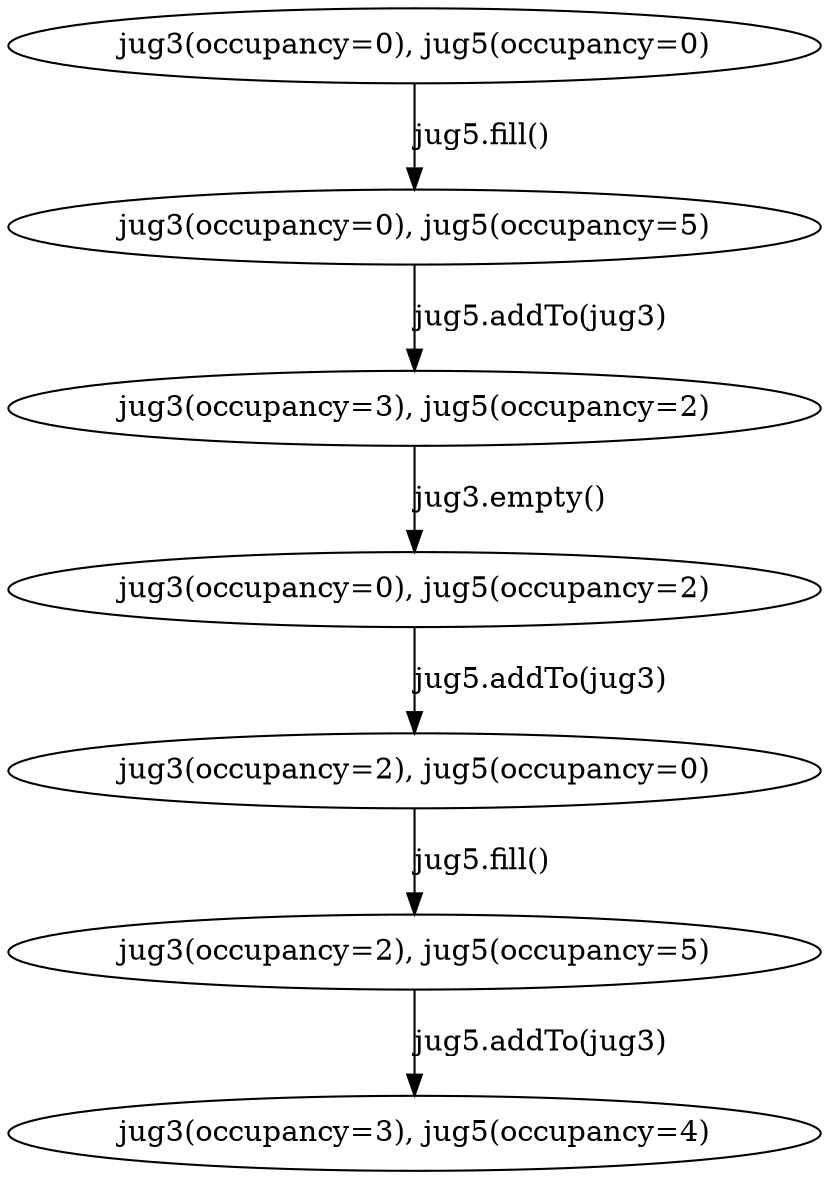 digraph G {
  S_0 [ label="jug3(occupancy=0), jug5(occupancy=0)" ];
  S_5 [ label="jug3(occupancy=0), jug5(occupancy=5)" ];
  S_18 [ label="jug3(occupancy=3), jug5(occupancy=2)" ];
  S_34 [ label="jug3(occupancy=0), jug5(occupancy=2)" ];
  S_48 [ label="jug3(occupancy=2), jug5(occupancy=0)" ];
  S_56 [ label="jug3(occupancy=2), jug5(occupancy=5)" ];
  S_72 [ label="jug3(occupancy=3), jug5(occupancy=4)" ];
  S_0 -> S_5 [ label="jug5.fill()" ];
  S_5 -> S_18 [ label="jug5.addTo(jug3)" ];
  S_18 -> S_34 [ label="jug3.empty()" ];
  S_34 -> S_48 [ label="jug5.addTo(jug3)" ];
  S_48 -> S_56 [ label="jug5.fill()" ];
  S_56 -> S_72 [ label="jug5.addTo(jug3)" ];
}
